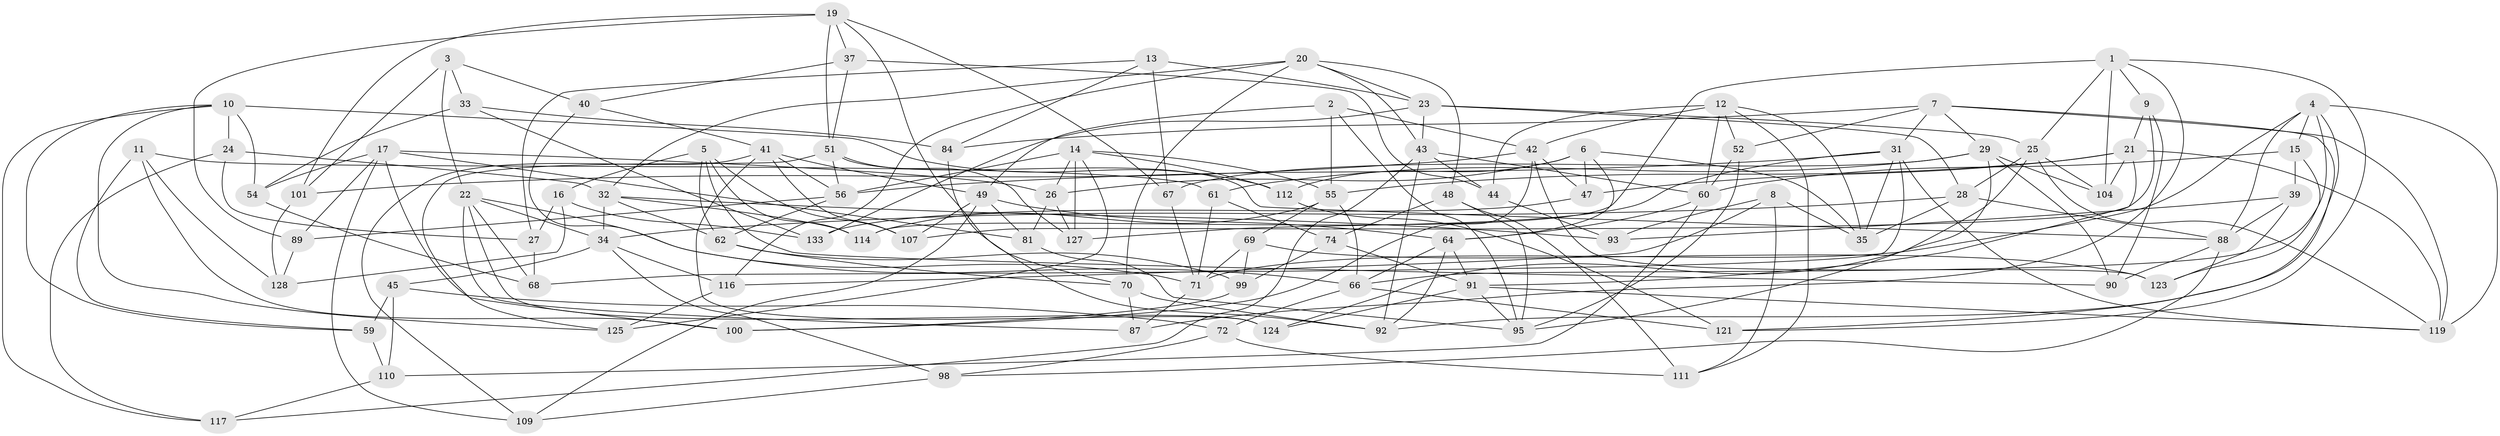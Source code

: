 // Generated by graph-tools (version 1.1) at 2025/24/03/03/25 07:24:31]
// undirected, 93 vertices, 222 edges
graph export_dot {
graph [start="1"]
  node [color=gray90,style=filled];
  1 [super="+75"];
  2;
  3;
  4 [super="+118"];
  5 [super="+120"];
  6 [super="+65"];
  7 [super="+80"];
  8;
  9;
  10 [super="+18"];
  11;
  12 [super="+77"];
  13;
  14 [super="+53"];
  15;
  16;
  17 [super="+38"];
  19 [super="+129"];
  20 [super="+132"];
  21 [super="+30"];
  22 [super="+79"];
  23 [super="+103"];
  24;
  25 [super="+113"];
  26 [super="+58"];
  27;
  28 [super="+85"];
  29 [super="+46"];
  31 [super="+57"];
  32 [super="+115"];
  33;
  34 [super="+83"];
  35 [super="+36"];
  37;
  39;
  40;
  41 [super="+105"];
  42 [super="+130"];
  43 [super="+50"];
  44;
  45;
  47;
  48;
  49 [super="+78"];
  51 [super="+96"];
  52;
  54;
  55 [super="+108"];
  56 [super="+63"];
  59;
  60 [super="+73"];
  61;
  62 [super="+86"];
  64 [super="+82"];
  66 [super="+97"];
  67;
  68;
  69;
  70 [super="+131"];
  71 [super="+76"];
  72;
  74;
  81;
  84;
  87;
  88 [super="+94"];
  89;
  90;
  91 [super="+102"];
  92 [super="+106"];
  93;
  95 [super="+126"];
  98;
  99;
  100;
  101;
  104;
  107;
  109;
  110;
  111;
  112;
  114;
  116;
  117;
  119 [super="+122"];
  121;
  123;
  124;
  125;
  127;
  128;
  133;
  1 -- 25;
  1 -- 104;
  1 -- 114;
  1 -- 87;
  1 -- 9;
  1 -- 121;
  2 -- 49;
  2 -- 95;
  2 -- 42;
  2 -- 55;
  3 -- 22;
  3 -- 33;
  3 -- 40;
  3 -- 101;
  4 -- 15;
  4 -- 71;
  4 -- 66;
  4 -- 88;
  4 -- 119;
  4 -- 92;
  5 -- 114;
  5 -- 16;
  5 -- 62 [weight=2];
  5 -- 90;
  5 -- 107;
  6 -- 26 [weight=2];
  6 -- 112;
  6 -- 35;
  6 -- 47;
  6 -- 64;
  7 -- 84;
  7 -- 31;
  7 -- 121;
  7 -- 52;
  7 -- 29;
  7 -- 119;
  8 -- 111;
  8 -- 116;
  8 -- 93;
  8 -- 35;
  9 -- 21;
  9 -- 107;
  9 -- 90;
  10 -- 125;
  10 -- 59;
  10 -- 54;
  10 -- 24;
  10 -- 112;
  10 -- 117;
  11 -- 128;
  11 -- 61;
  11 -- 100;
  11 -- 59;
  12 -- 42;
  12 -- 52;
  12 -- 35;
  12 -- 44;
  12 -- 111;
  12 -- 60;
  13 -- 67;
  13 -- 84;
  13 -- 27;
  13 -- 23;
  14 -- 112;
  14 -- 56;
  14 -- 26;
  14 -- 125;
  14 -- 127;
  14 -- 55;
  15 -- 39;
  15 -- 123;
  15 -- 60;
  16 -- 27;
  16 -- 128;
  16 -- 133;
  17 -- 81;
  17 -- 109;
  17 -- 89;
  17 -- 100;
  17 -- 54;
  17 -- 26;
  19 -- 67;
  19 -- 37;
  19 -- 101;
  19 -- 89;
  19 -- 70;
  19 -- 51;
  20 -- 48;
  20 -- 32;
  20 -- 116;
  20 -- 43;
  20 -- 23;
  20 -- 70;
  21 -- 104;
  21 -- 119;
  21 -- 55;
  21 -- 91;
  21 -- 47;
  22 -- 87;
  22 -- 124;
  22 -- 66;
  22 -- 68;
  22 -- 34;
  23 -- 43;
  23 -- 133;
  23 -- 25;
  23 -- 28;
  24 -- 27;
  24 -- 117;
  24 -- 32;
  25 -- 104;
  25 -- 124;
  25 -- 28;
  25 -- 119;
  26 -- 81;
  26 -- 127;
  27 -- 68;
  28 -- 35 [weight=2];
  28 -- 34;
  28 -- 88;
  29 -- 61;
  29 -- 104;
  29 -- 67;
  29 -- 90;
  29 -- 95;
  31 -- 68;
  31 -- 119;
  31 -- 127;
  31 -- 56;
  31 -- 35;
  32 -- 114;
  32 -- 93;
  32 -- 62;
  32 -- 34;
  33 -- 84;
  33 -- 54;
  33 -- 133;
  34 -- 116;
  34 -- 45;
  34 -- 98;
  37 -- 44;
  37 -- 40;
  37 -- 51;
  39 -- 123;
  39 -- 93;
  39 -- 88;
  40 -- 41;
  40 -- 71;
  41 -- 49;
  41 -- 124;
  41 -- 56;
  41 -- 107;
  41 -- 109;
  42 -- 47;
  42 -- 100;
  42 -- 123;
  42 -- 101;
  43 -- 44;
  43 -- 117;
  43 -- 60;
  43 -- 92;
  44 -- 93;
  45 -- 59;
  45 -- 110;
  45 -- 72;
  47 -- 133;
  48 -- 95;
  48 -- 111;
  48 -- 74;
  49 -- 64;
  49 -- 81;
  49 -- 107;
  49 -- 109;
  51 -- 125;
  51 -- 127;
  51 -- 56;
  51 -- 88;
  52 -- 95;
  52 -- 60;
  54 -- 68;
  55 -- 114;
  55 -- 66;
  55 -- 69;
  56 -- 89;
  56 -- 62;
  59 -- 110;
  60 -- 110;
  60 -- 64;
  61 -- 74;
  61 -- 71;
  62 -- 99;
  62 -- 70;
  64 -- 66;
  64 -- 91;
  64 -- 92;
  66 -- 121;
  66 -- 72;
  67 -- 71;
  69 -- 99;
  69 -- 123;
  69 -- 71;
  70 -- 87;
  70 -- 92 [weight=2];
  71 -- 87;
  72 -- 98;
  72 -- 111;
  74 -- 99;
  74 -- 91;
  81 -- 95;
  84 -- 92;
  88 -- 90;
  88 -- 98;
  89 -- 128;
  91 -- 119;
  91 -- 124;
  91 -- 95;
  98 -- 109;
  99 -- 100;
  101 -- 128;
  110 -- 117;
  112 -- 121;
  116 -- 125;
}
